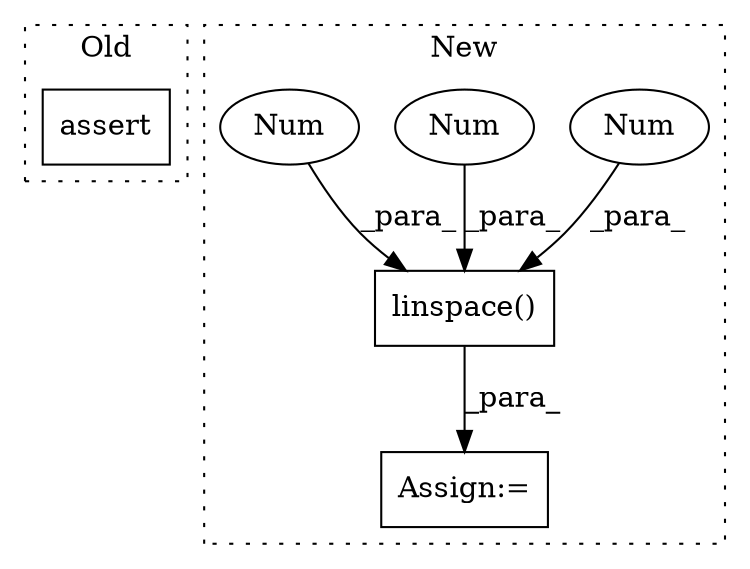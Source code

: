 digraph G {
subgraph cluster0 {
1 [label="assert" a="65" s="3614" l="7" shape="box"];
label = "Old";
style="dotted";
}
subgraph cluster1 {
2 [label="linspace()" a="75" s="3552,3579" l="15,1" shape="box"];
3 [label="Assign:=" a="68" s="3549" l="3" shape="box"];
4 [label="Num" a="76" s="3572" l="3" shape="ellipse"];
5 [label="Num" a="76" s="3567" l="3" shape="ellipse"];
6 [label="Num" a="76" s="3577" l="2" shape="ellipse"];
label = "New";
style="dotted";
}
2 -> 3 [label="_para_"];
4 -> 2 [label="_para_"];
5 -> 2 [label="_para_"];
6 -> 2 [label="_para_"];
}